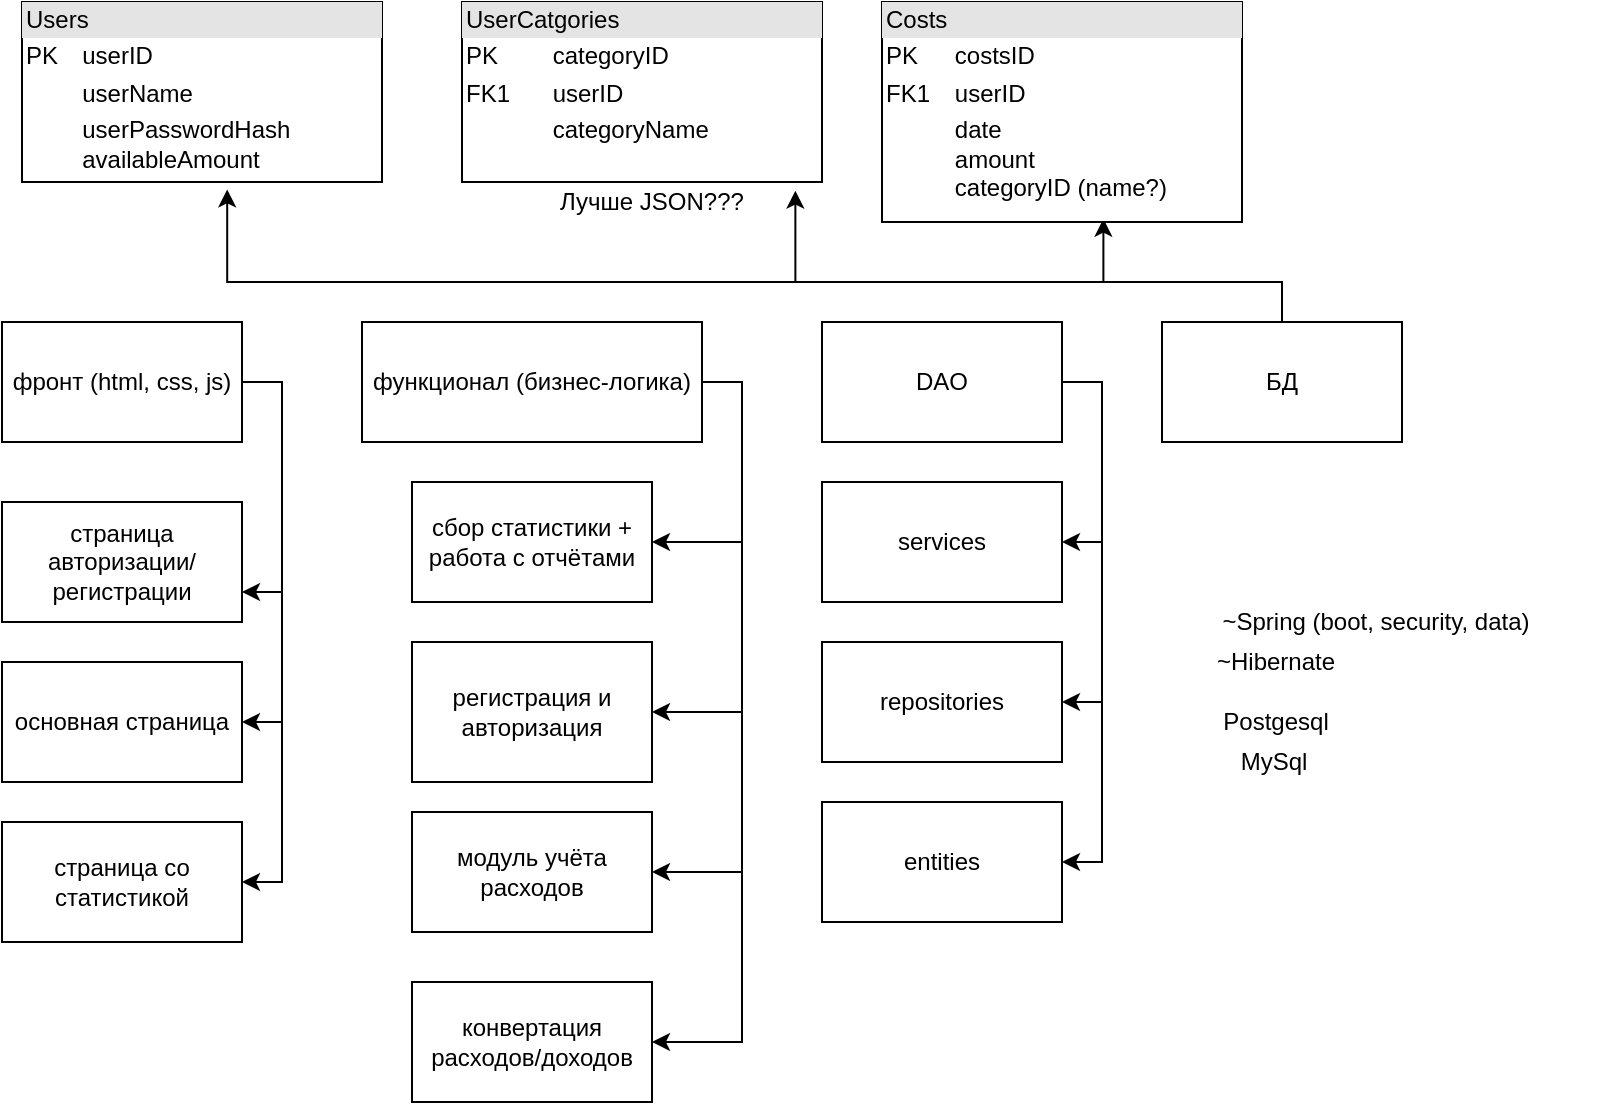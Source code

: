 <mxfile version="14.4.5" type="github">
  <diagram id="C5RBs43oDa-KdzZeNtuy" name="Page-1">
    <mxGraphModel dx="920" dy="525" grid="1" gridSize="10" guides="1" tooltips="1" connect="1" arrows="1" fold="1" page="1" pageScale="1" pageWidth="827" pageHeight="1169" math="0" shadow="0">
      <root>
        <mxCell id="WIyWlLk6GJQsqaUBKTNV-0" />
        <mxCell id="WIyWlLk6GJQsqaUBKTNV-1" parent="WIyWlLk6GJQsqaUBKTNV-0" />
        <mxCell id="IeXWyeK_BcJZAvRgLYzY-0" value="&lt;div style=&quot;box-sizing: border-box ; width: 100% ; background: #e4e4e4 ; padding: 2px&quot;&gt;Users&lt;/div&gt;&lt;table style=&quot;width: 100% ; font-size: 1em&quot; cellpadding=&quot;2&quot; cellspacing=&quot;0&quot;&gt;&lt;tbody&gt;&lt;tr&gt;&lt;td&gt;PK&lt;/td&gt;&lt;td&gt;userID&lt;/td&gt;&lt;/tr&gt;&lt;tr&gt;&lt;td&gt;&lt;br&gt;&lt;/td&gt;&lt;td&gt;userName&lt;/td&gt;&lt;/tr&gt;&lt;tr&gt;&lt;td&gt;&lt;/td&gt;&lt;td&gt;userPasswordHash&lt;br&gt;availableAmount&lt;/td&gt;&lt;/tr&gt;&lt;/tbody&gt;&lt;/table&gt;" style="verticalAlign=top;align=left;overflow=fill;html=1;" parent="WIyWlLk6GJQsqaUBKTNV-1" vertex="1">
          <mxGeometry x="30" y="120" width="180" height="90" as="geometry" />
        </mxCell>
        <mxCell id="CAWYNCKiT4hpbYnaXux7-30" style="edgeStyle=orthogonalEdgeStyle;rounded=0;orthogonalLoop=1;jettySize=auto;html=1;exitX=1;exitY=0.5;exitDx=0;exitDy=0;entryX=1;entryY=0.75;entryDx=0;entryDy=0;" edge="1" parent="WIyWlLk6GJQsqaUBKTNV-1" source="IeXWyeK_BcJZAvRgLYzY-10" target="CAWYNCKiT4hpbYnaXux7-27">
          <mxGeometry relative="1" as="geometry" />
        </mxCell>
        <mxCell id="CAWYNCKiT4hpbYnaXux7-31" style="edgeStyle=orthogonalEdgeStyle;rounded=0;orthogonalLoop=1;jettySize=auto;html=1;exitX=1;exitY=0.5;exitDx=0;exitDy=0;entryX=1;entryY=0.5;entryDx=0;entryDy=0;" edge="1" parent="WIyWlLk6GJQsqaUBKTNV-1" source="IeXWyeK_BcJZAvRgLYzY-10" target="CAWYNCKiT4hpbYnaXux7-28">
          <mxGeometry relative="1" as="geometry" />
        </mxCell>
        <mxCell id="CAWYNCKiT4hpbYnaXux7-32" style="edgeStyle=orthogonalEdgeStyle;rounded=0;orthogonalLoop=1;jettySize=auto;html=1;exitX=1;exitY=0.5;exitDx=0;exitDy=0;entryX=1;entryY=0.5;entryDx=0;entryDy=0;" edge="1" parent="WIyWlLk6GJQsqaUBKTNV-1" source="IeXWyeK_BcJZAvRgLYzY-10" target="CAWYNCKiT4hpbYnaXux7-29">
          <mxGeometry relative="1" as="geometry" />
        </mxCell>
        <mxCell id="IeXWyeK_BcJZAvRgLYzY-10" value="фронт (html, css, js)" style="rounded=0;whiteSpace=wrap;html=1;" parent="WIyWlLk6GJQsqaUBKTNV-1" vertex="1">
          <mxGeometry x="20" y="280" width="120" height="60" as="geometry" />
        </mxCell>
        <mxCell id="CAWYNCKiT4hpbYnaXux7-9" style="edgeStyle=orthogonalEdgeStyle;rounded=0;orthogonalLoop=1;jettySize=auto;html=1;entryX=0.615;entryY=0.985;entryDx=0;entryDy=0;entryPerimeter=0;" edge="1" parent="WIyWlLk6GJQsqaUBKTNV-1" source="IeXWyeK_BcJZAvRgLYzY-11" target="CAWYNCKiT4hpbYnaXux7-4">
          <mxGeometry relative="1" as="geometry">
            <Array as="points">
              <mxPoint x="660" y="260" />
              <mxPoint x="571" y="260" />
            </Array>
          </mxGeometry>
        </mxCell>
        <mxCell id="CAWYNCKiT4hpbYnaXux7-11" style="edgeStyle=orthogonalEdgeStyle;rounded=0;orthogonalLoop=1;jettySize=auto;html=1;entryX=0.926;entryY=1.048;entryDx=0;entryDy=0;entryPerimeter=0;" edge="1" parent="WIyWlLk6GJQsqaUBKTNV-1" source="IeXWyeK_BcJZAvRgLYzY-11" target="CAWYNCKiT4hpbYnaXux7-6">
          <mxGeometry relative="1" as="geometry">
            <Array as="points">
              <mxPoint x="660" y="260" />
              <mxPoint x="417" y="260" />
            </Array>
          </mxGeometry>
        </mxCell>
        <mxCell id="CAWYNCKiT4hpbYnaXux7-12" style="edgeStyle=orthogonalEdgeStyle;rounded=0;orthogonalLoop=1;jettySize=auto;html=1;entryX=0.57;entryY=1.041;entryDx=0;entryDy=0;entryPerimeter=0;" edge="1" parent="WIyWlLk6GJQsqaUBKTNV-1" source="IeXWyeK_BcJZAvRgLYzY-11" target="IeXWyeK_BcJZAvRgLYzY-0">
          <mxGeometry relative="1" as="geometry">
            <Array as="points">
              <mxPoint x="660" y="260" />
              <mxPoint x="133" y="260" />
            </Array>
          </mxGeometry>
        </mxCell>
        <mxCell id="IeXWyeK_BcJZAvRgLYzY-11" value="БД" style="rounded=0;whiteSpace=wrap;html=1;" parent="WIyWlLk6GJQsqaUBKTNV-1" vertex="1">
          <mxGeometry x="600" y="280" width="120" height="60" as="geometry" />
        </mxCell>
        <mxCell id="CAWYNCKiT4hpbYnaXux7-34" style="edgeStyle=orthogonalEdgeStyle;rounded=0;orthogonalLoop=1;jettySize=auto;html=1;exitX=1;exitY=0.5;exitDx=0;exitDy=0;entryX=1;entryY=0.5;entryDx=0;entryDy=0;" edge="1" parent="WIyWlLk6GJQsqaUBKTNV-1" source="IeXWyeK_BcJZAvRgLYzY-15" target="CAWYNCKiT4hpbYnaXux7-15">
          <mxGeometry relative="1" as="geometry" />
        </mxCell>
        <mxCell id="CAWYNCKiT4hpbYnaXux7-35" style="edgeStyle=orthogonalEdgeStyle;rounded=0;orthogonalLoop=1;jettySize=auto;html=1;exitX=1;exitY=0.5;exitDx=0;exitDy=0;entryX=1;entryY=0.5;entryDx=0;entryDy=0;" edge="1" parent="WIyWlLk6GJQsqaUBKTNV-1" source="IeXWyeK_BcJZAvRgLYzY-15" target="CAWYNCKiT4hpbYnaXux7-19">
          <mxGeometry relative="1" as="geometry" />
        </mxCell>
        <mxCell id="CAWYNCKiT4hpbYnaXux7-36" style="edgeStyle=orthogonalEdgeStyle;rounded=0;orthogonalLoop=1;jettySize=auto;html=1;exitX=1;exitY=0.5;exitDx=0;exitDy=0;entryX=1;entryY=0.5;entryDx=0;entryDy=0;" edge="1" parent="WIyWlLk6GJQsqaUBKTNV-1" source="IeXWyeK_BcJZAvRgLYzY-15" target="CAWYNCKiT4hpbYnaXux7-33">
          <mxGeometry relative="1" as="geometry" />
        </mxCell>
        <mxCell id="CAWYNCKiT4hpbYnaXux7-40" style="edgeStyle=orthogonalEdgeStyle;rounded=0;orthogonalLoop=1;jettySize=auto;html=1;exitX=1;exitY=0.5;exitDx=0;exitDy=0;entryX=1;entryY=0.5;entryDx=0;entryDy=0;" edge="1" parent="WIyWlLk6GJQsqaUBKTNV-1" source="IeXWyeK_BcJZAvRgLYzY-15" target="CAWYNCKiT4hpbYnaXux7-39">
          <mxGeometry relative="1" as="geometry" />
        </mxCell>
        <mxCell id="IeXWyeK_BcJZAvRgLYzY-15" value="функционал (бизнес-логика)" style="rounded=0;whiteSpace=wrap;html=1;" parent="WIyWlLk6GJQsqaUBKTNV-1" vertex="1">
          <mxGeometry x="200" y="280" width="170" height="60" as="geometry" />
        </mxCell>
        <mxCell id="IeXWyeK_BcJZAvRgLYzY-18" value="~Spring (boot, security, data)" style="text;html=1;strokeColor=none;fillColor=none;align=center;verticalAlign=middle;whiteSpace=wrap;rounded=0;" parent="WIyWlLk6GJQsqaUBKTNV-1" vertex="1">
          <mxGeometry x="587" y="420" width="240" height="20" as="geometry" />
        </mxCell>
        <mxCell id="IeXWyeK_BcJZAvRgLYzY-20" value="~Hibernate" style="text;html=1;strokeColor=none;fillColor=none;align=center;verticalAlign=middle;whiteSpace=wrap;rounded=0;" parent="WIyWlLk6GJQsqaUBKTNV-1" vertex="1">
          <mxGeometry x="637" y="440" width="40" height="20" as="geometry" />
        </mxCell>
        <mxCell id="IeXWyeK_BcJZAvRgLYzY-21" value="Postgesql" style="text;html=1;strokeColor=none;fillColor=none;align=center;verticalAlign=middle;whiteSpace=wrap;rounded=0;" parent="WIyWlLk6GJQsqaUBKTNV-1" vertex="1">
          <mxGeometry x="637" y="470" width="40" height="20" as="geometry" />
        </mxCell>
        <mxCell id="IeXWyeK_BcJZAvRgLYzY-22" value="MySql" style="text;html=1;strokeColor=none;fillColor=none;align=center;verticalAlign=middle;whiteSpace=wrap;rounded=0;" parent="WIyWlLk6GJQsqaUBKTNV-1" vertex="1">
          <mxGeometry x="611" y="490" width="90" height="20" as="geometry" />
        </mxCell>
        <mxCell id="CAWYNCKiT4hpbYnaXux7-4" value="&lt;div style=&quot;box-sizing: border-box ; width: 100% ; background: #e4e4e4 ; padding: 2px&quot;&gt;Costs&lt;/div&gt;&lt;table style=&quot;width: 100% ; font-size: 1em&quot; cellpadding=&quot;2&quot; cellspacing=&quot;0&quot;&gt;&lt;tbody&gt;&lt;tr&gt;&lt;td&gt;PK&lt;/td&gt;&lt;td&gt;costsID&lt;/td&gt;&lt;/tr&gt;&lt;tr&gt;&lt;td&gt;FK1&lt;/td&gt;&lt;td&gt;userID&lt;/td&gt;&lt;/tr&gt;&lt;tr&gt;&lt;td&gt;&lt;/td&gt;&lt;td&gt;date&lt;br&gt;amount&lt;br&gt;categoryID (name?)&lt;/td&gt;&lt;/tr&gt;&lt;/tbody&gt;&lt;/table&gt;" style="verticalAlign=top;align=left;overflow=fill;html=1;" vertex="1" parent="WIyWlLk6GJQsqaUBKTNV-1">
          <mxGeometry x="460" y="120" width="180" height="110" as="geometry" />
        </mxCell>
        <mxCell id="CAWYNCKiT4hpbYnaXux7-6" value="&lt;div style=&quot;box-sizing: border-box ; width: 100% ; background: #e4e4e4 ; padding: 2px&quot;&gt;UserCatgories&lt;/div&gt;&lt;table style=&quot;width: 100% ; font-size: 1em&quot; cellpadding=&quot;2&quot; cellspacing=&quot;0&quot;&gt;&lt;tbody&gt;&lt;tr&gt;&lt;td&gt;PK&lt;/td&gt;&lt;td&gt;categoryID&lt;/td&gt;&lt;/tr&gt;&lt;tr&gt;&lt;td&gt;FK1&lt;/td&gt;&lt;td&gt;userID&lt;/td&gt;&lt;/tr&gt;&lt;tr&gt;&lt;td&gt;&lt;/td&gt;&lt;td&gt;categoryName&lt;/td&gt;&lt;/tr&gt;&lt;/tbody&gt;&lt;/table&gt;" style="verticalAlign=top;align=left;overflow=fill;html=1;" vertex="1" parent="WIyWlLk6GJQsqaUBKTNV-1">
          <mxGeometry x="250" y="120" width="180" height="90" as="geometry" />
        </mxCell>
        <mxCell id="CAWYNCKiT4hpbYnaXux7-8" value="Лучше JSON???" style="text;html=1;strokeColor=none;fillColor=none;align=center;verticalAlign=middle;whiteSpace=wrap;rounded=0;" vertex="1" parent="WIyWlLk6GJQsqaUBKTNV-1">
          <mxGeometry x="290" y="210" width="110" height="20" as="geometry" />
        </mxCell>
        <mxCell id="CAWYNCKiT4hpbYnaXux7-15" value="сбор статистики + работа с отчётами" style="rounded=0;whiteSpace=wrap;html=1;" vertex="1" parent="WIyWlLk6GJQsqaUBKTNV-1">
          <mxGeometry x="225" y="360" width="120" height="60" as="geometry" />
        </mxCell>
        <mxCell id="CAWYNCKiT4hpbYnaXux7-24" style="edgeStyle=orthogonalEdgeStyle;rounded=0;orthogonalLoop=1;jettySize=auto;html=1;exitX=1;exitY=0.5;exitDx=0;exitDy=0;entryX=1;entryY=0.5;entryDx=0;entryDy=0;" edge="1" parent="WIyWlLk6GJQsqaUBKTNV-1" source="CAWYNCKiT4hpbYnaXux7-16" target="CAWYNCKiT4hpbYnaXux7-21">
          <mxGeometry relative="1" as="geometry" />
        </mxCell>
        <mxCell id="CAWYNCKiT4hpbYnaXux7-25" style="edgeStyle=orthogonalEdgeStyle;rounded=0;orthogonalLoop=1;jettySize=auto;html=1;exitX=1;exitY=0.5;exitDx=0;exitDy=0;entryX=1;entryY=0.5;entryDx=0;entryDy=0;" edge="1" parent="WIyWlLk6GJQsqaUBKTNV-1" source="CAWYNCKiT4hpbYnaXux7-16" target="CAWYNCKiT4hpbYnaXux7-22">
          <mxGeometry relative="1" as="geometry" />
        </mxCell>
        <mxCell id="CAWYNCKiT4hpbYnaXux7-26" style="edgeStyle=orthogonalEdgeStyle;rounded=0;orthogonalLoop=1;jettySize=auto;html=1;exitX=1;exitY=0.5;exitDx=0;exitDy=0;entryX=1;entryY=0.5;entryDx=0;entryDy=0;" edge="1" parent="WIyWlLk6GJQsqaUBKTNV-1" source="CAWYNCKiT4hpbYnaXux7-16" target="CAWYNCKiT4hpbYnaXux7-23">
          <mxGeometry relative="1" as="geometry" />
        </mxCell>
        <mxCell id="CAWYNCKiT4hpbYnaXux7-16" value="DAO" style="rounded=0;whiteSpace=wrap;html=1;" vertex="1" parent="WIyWlLk6GJQsqaUBKTNV-1">
          <mxGeometry x="430" y="280" width="120" height="60" as="geometry" />
        </mxCell>
        <mxCell id="CAWYNCKiT4hpbYnaXux7-19" value="регистрация и авторизация" style="rounded=0;whiteSpace=wrap;html=1;" vertex="1" parent="WIyWlLk6GJQsqaUBKTNV-1">
          <mxGeometry x="225" y="440" width="120" height="70" as="geometry" />
        </mxCell>
        <mxCell id="CAWYNCKiT4hpbYnaXux7-21" value="services" style="rounded=0;whiteSpace=wrap;html=1;" vertex="1" parent="WIyWlLk6GJQsqaUBKTNV-1">
          <mxGeometry x="430" y="360" width="120" height="60" as="geometry" />
        </mxCell>
        <mxCell id="CAWYNCKiT4hpbYnaXux7-22" value="repositories" style="rounded=0;whiteSpace=wrap;html=1;" vertex="1" parent="WIyWlLk6GJQsqaUBKTNV-1">
          <mxGeometry x="430" y="440" width="120" height="60" as="geometry" />
        </mxCell>
        <mxCell id="CAWYNCKiT4hpbYnaXux7-23" value="entities" style="rounded=0;whiteSpace=wrap;html=1;" vertex="1" parent="WIyWlLk6GJQsqaUBKTNV-1">
          <mxGeometry x="430" y="520" width="120" height="60" as="geometry" />
        </mxCell>
        <mxCell id="CAWYNCKiT4hpbYnaXux7-27" value="страница авторизации/регистрации" style="rounded=0;whiteSpace=wrap;html=1;" vertex="1" parent="WIyWlLk6GJQsqaUBKTNV-1">
          <mxGeometry x="20" y="370" width="120" height="60" as="geometry" />
        </mxCell>
        <mxCell id="CAWYNCKiT4hpbYnaXux7-28" value="основная страница" style="rounded=0;whiteSpace=wrap;html=1;" vertex="1" parent="WIyWlLk6GJQsqaUBKTNV-1">
          <mxGeometry x="20" y="450" width="120" height="60" as="geometry" />
        </mxCell>
        <mxCell id="CAWYNCKiT4hpbYnaXux7-29" value="страница со статистикой" style="rounded=0;whiteSpace=wrap;html=1;" vertex="1" parent="WIyWlLk6GJQsqaUBKTNV-1">
          <mxGeometry x="20" y="530" width="120" height="60" as="geometry" />
        </mxCell>
        <mxCell id="CAWYNCKiT4hpbYnaXux7-33" value="модуль учёта расходов" style="rounded=0;whiteSpace=wrap;html=1;" vertex="1" parent="WIyWlLk6GJQsqaUBKTNV-1">
          <mxGeometry x="225" y="525" width="120" height="60" as="geometry" />
        </mxCell>
        <mxCell id="CAWYNCKiT4hpbYnaXux7-39" value="конвертация расходов/доходов" style="rounded=0;whiteSpace=wrap;html=1;" vertex="1" parent="WIyWlLk6GJQsqaUBKTNV-1">
          <mxGeometry x="225" y="610" width="120" height="60" as="geometry" />
        </mxCell>
      </root>
    </mxGraphModel>
  </diagram>
</mxfile>
